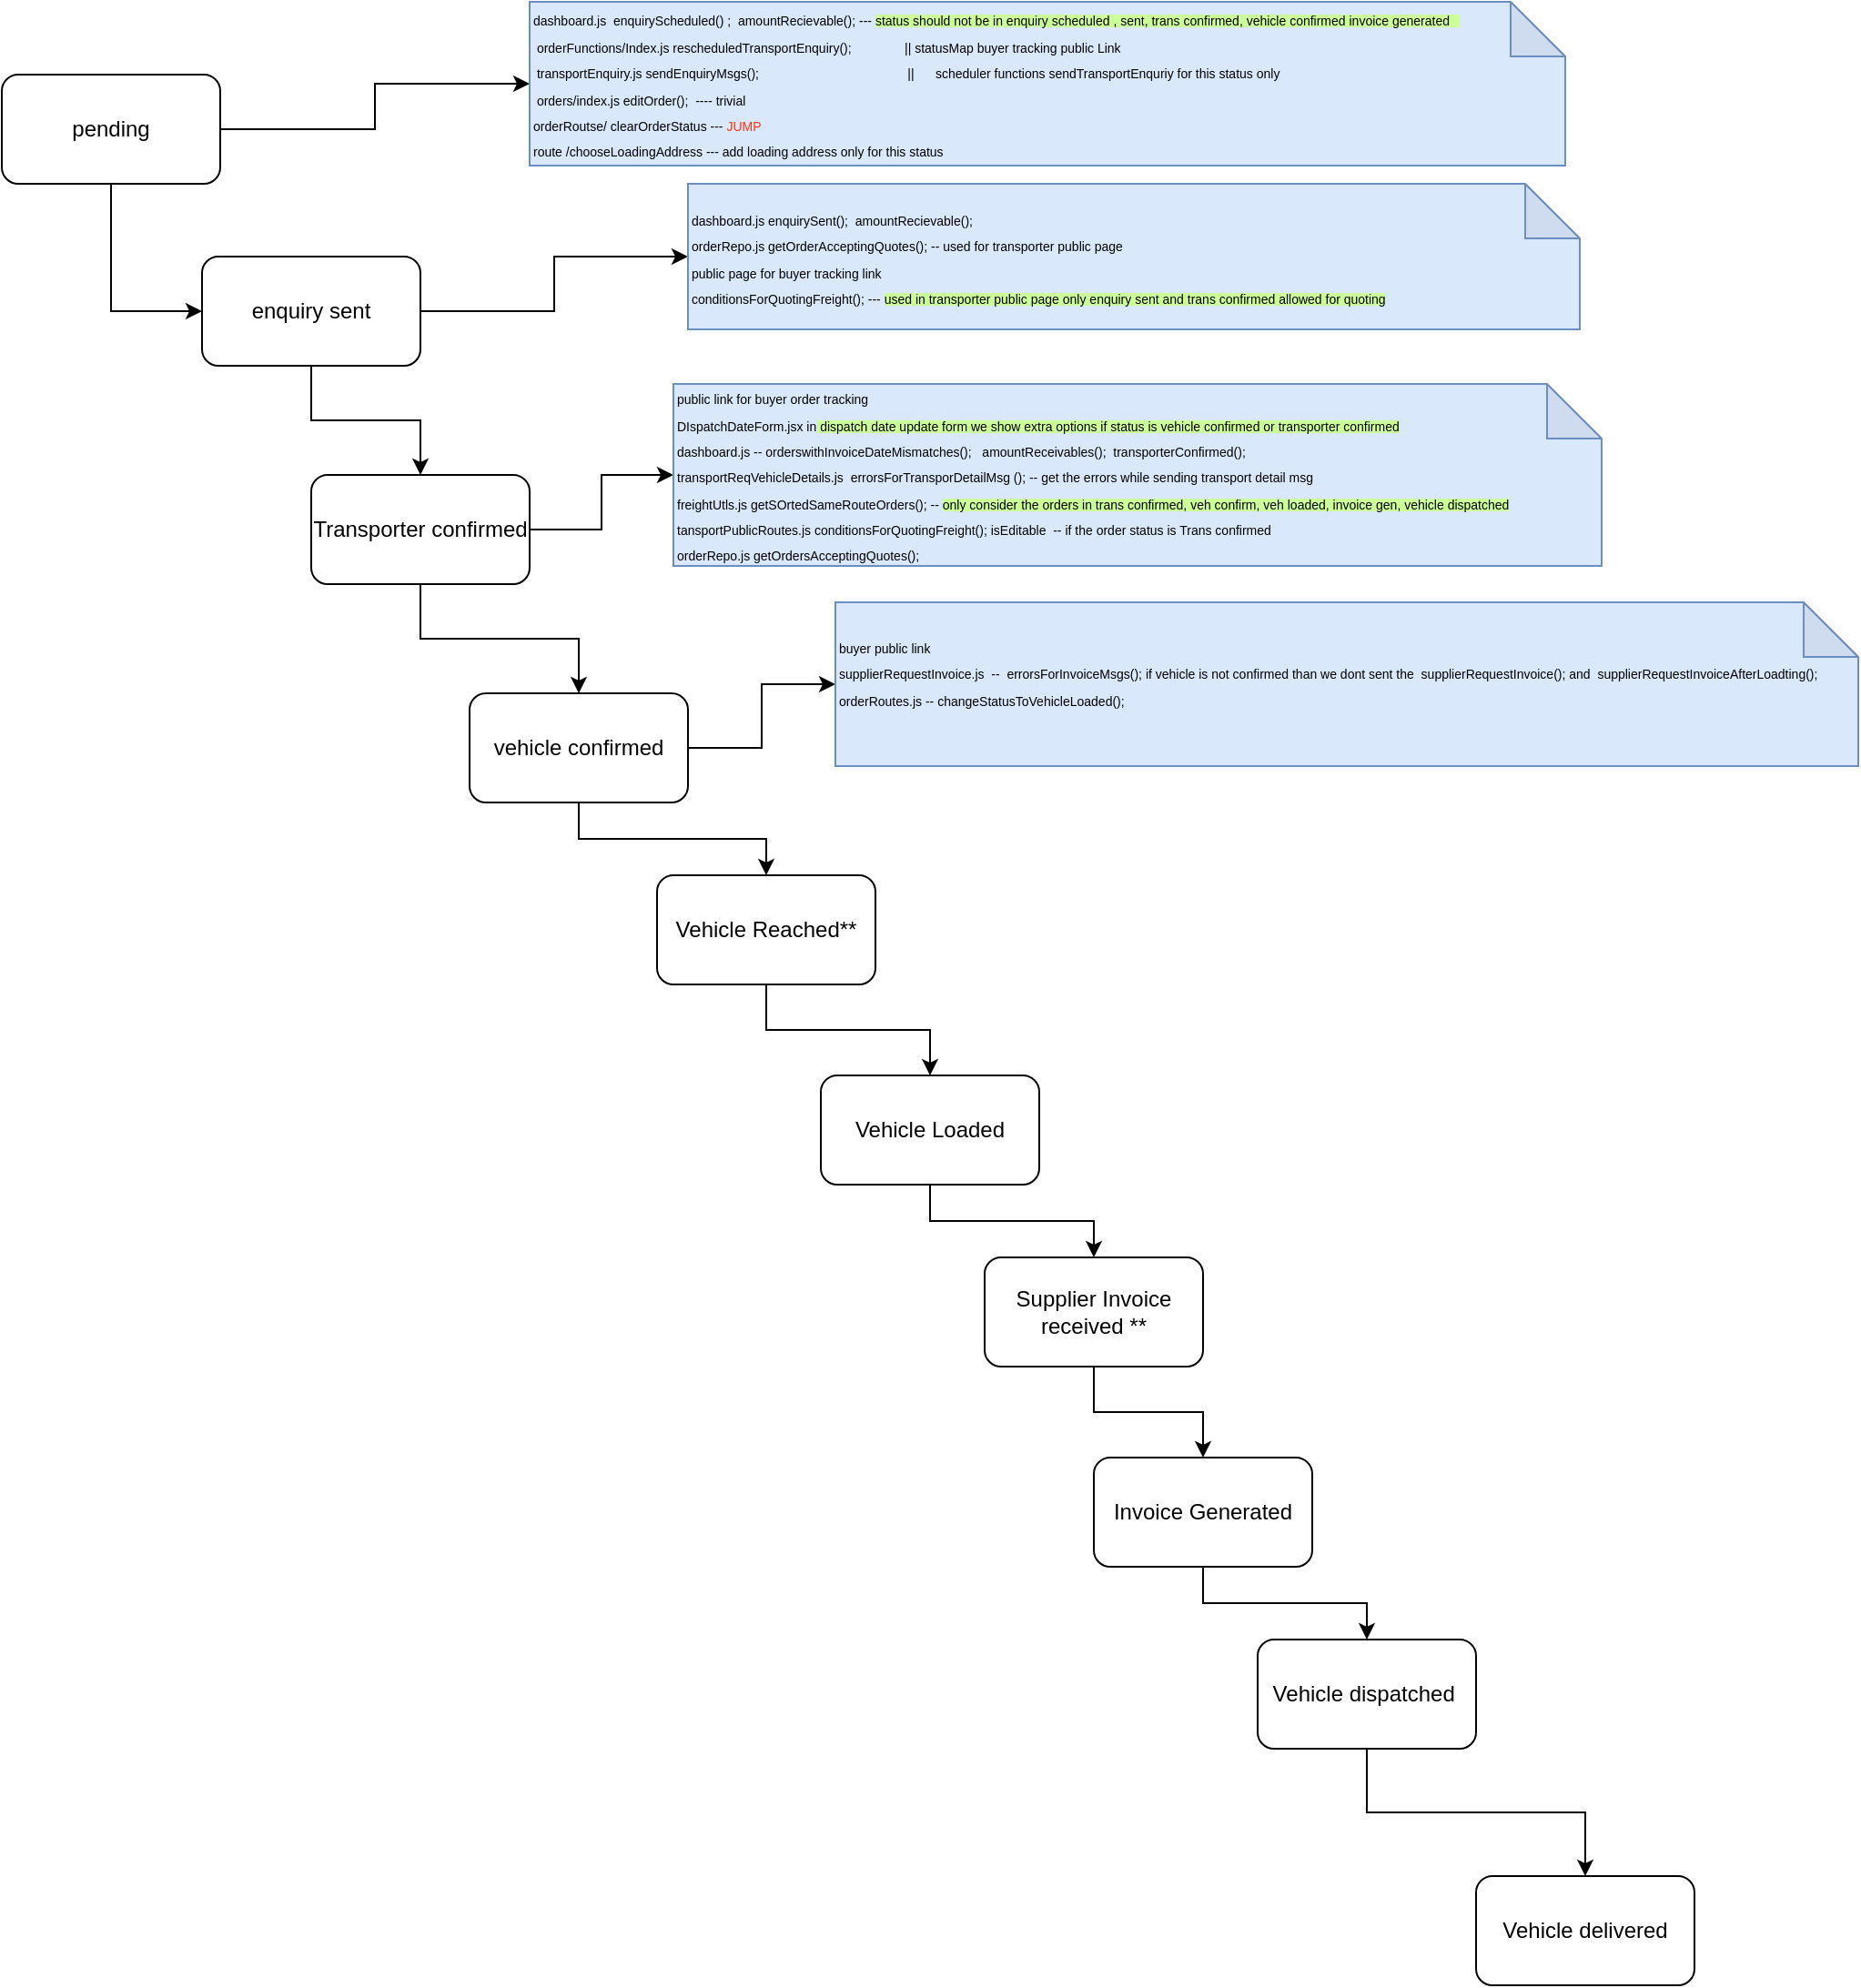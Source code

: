 <mxfile version="15.1.2" type="github">
  <diagram id="miqr3wvZaKL-1Nnjil0K" name="Page-1">
    <mxGraphModel dx="1640" dy="460" grid="1" gridSize="10" guides="1" tooltips="1" connect="1" arrows="1" fold="1" page="1" pageScale="1" pageWidth="827" pageHeight="1169" math="0" shadow="0">
      <root>
        <mxCell id="0" />
        <mxCell id="1" parent="0" />
        <mxCell id="ZOe4fyQN1uyo-pUs5hW7-24" style="edgeStyle=orthogonalEdgeStyle;rounded=0;orthogonalLoop=1;jettySize=auto;html=1;entryX=0;entryY=0.5;entryDx=0;entryDy=0;" parent="1" source="ZOe4fyQN1uyo-pUs5hW7-1" target="ZOe4fyQN1uyo-pUs5hW7-3" edge="1">
          <mxGeometry relative="1" as="geometry" />
        </mxCell>
        <mxCell id="KOZ5WFTXlTcH8YHfMdsP-2" style="edgeStyle=orthogonalEdgeStyle;rounded=0;orthogonalLoop=1;jettySize=auto;html=1;" edge="1" parent="1" source="ZOe4fyQN1uyo-pUs5hW7-1" target="KOZ5WFTXlTcH8YHfMdsP-1">
          <mxGeometry relative="1" as="geometry" />
        </mxCell>
        <mxCell id="ZOe4fyQN1uyo-pUs5hW7-1" value="pending" style="rounded=1;whiteSpace=wrap;html=1;" parent="1" vertex="1">
          <mxGeometry x="-790" y="50" width="120" height="60" as="geometry" />
        </mxCell>
        <mxCell id="ZOe4fyQN1uyo-pUs5hW7-6" style="edgeStyle=orthogonalEdgeStyle;rounded=0;orthogonalLoop=1;jettySize=auto;html=1;" parent="1" source="ZOe4fyQN1uyo-pUs5hW7-3" target="ZOe4fyQN1uyo-pUs5hW7-4" edge="1">
          <mxGeometry relative="1" as="geometry" />
        </mxCell>
        <mxCell id="KOZ5WFTXlTcH8YHfMdsP-6" style="edgeStyle=orthogonalEdgeStyle;rounded=0;orthogonalLoop=1;jettySize=auto;html=1;" edge="1" parent="1" source="ZOe4fyQN1uyo-pUs5hW7-3" target="KOZ5WFTXlTcH8YHfMdsP-4">
          <mxGeometry relative="1" as="geometry" />
        </mxCell>
        <mxCell id="ZOe4fyQN1uyo-pUs5hW7-3" value="enquiry sent" style="rounded=1;whiteSpace=wrap;html=1;" parent="1" vertex="1">
          <mxGeometry x="-680" y="150" width="120" height="60" as="geometry" />
        </mxCell>
        <mxCell id="ZOe4fyQN1uyo-pUs5hW7-8" style="edgeStyle=orthogonalEdgeStyle;rounded=0;orthogonalLoop=1;jettySize=auto;html=1;entryX=0.5;entryY=0;entryDx=0;entryDy=0;" parent="1" source="ZOe4fyQN1uyo-pUs5hW7-4" target="ZOe4fyQN1uyo-pUs5hW7-7" edge="1">
          <mxGeometry relative="1" as="geometry" />
        </mxCell>
        <mxCell id="KOZ5WFTXlTcH8YHfMdsP-8" style="edgeStyle=orthogonalEdgeStyle;rounded=0;orthogonalLoop=1;jettySize=auto;html=1;" edge="1" parent="1" source="ZOe4fyQN1uyo-pUs5hW7-4" target="KOZ5WFTXlTcH8YHfMdsP-7">
          <mxGeometry relative="1" as="geometry" />
        </mxCell>
        <mxCell id="ZOe4fyQN1uyo-pUs5hW7-4" value="Transporter confirmed" style="rounded=1;whiteSpace=wrap;html=1;" parent="1" vertex="1">
          <mxGeometry x="-620" y="270" width="120" height="60" as="geometry" />
        </mxCell>
        <mxCell id="ZOe4fyQN1uyo-pUs5hW7-10" style="edgeStyle=orthogonalEdgeStyle;rounded=0;orthogonalLoop=1;jettySize=auto;html=1;" parent="1" source="ZOe4fyQN1uyo-pUs5hW7-7" target="ZOe4fyQN1uyo-pUs5hW7-9" edge="1">
          <mxGeometry relative="1" as="geometry" />
        </mxCell>
        <mxCell id="KOZ5WFTXlTcH8YHfMdsP-10" style="edgeStyle=orthogonalEdgeStyle;rounded=0;orthogonalLoop=1;jettySize=auto;html=1;entryX=0;entryY=0.5;entryDx=0;entryDy=0;entryPerimeter=0;" edge="1" parent="1" source="ZOe4fyQN1uyo-pUs5hW7-7" target="KOZ5WFTXlTcH8YHfMdsP-9">
          <mxGeometry relative="1" as="geometry" />
        </mxCell>
        <mxCell id="ZOe4fyQN1uyo-pUs5hW7-7" value="vehicle confirmed" style="rounded=1;whiteSpace=wrap;html=1;" parent="1" vertex="1">
          <mxGeometry x="-533" y="390" width="120" height="60" as="geometry" />
        </mxCell>
        <mxCell id="ZOe4fyQN1uyo-pUs5hW7-12" style="edgeStyle=orthogonalEdgeStyle;rounded=0;orthogonalLoop=1;jettySize=auto;html=1;" parent="1" source="ZOe4fyQN1uyo-pUs5hW7-9" target="ZOe4fyQN1uyo-pUs5hW7-11" edge="1">
          <mxGeometry relative="1" as="geometry" />
        </mxCell>
        <mxCell id="ZOe4fyQN1uyo-pUs5hW7-9" value="Vehicle Reached**" style="rounded=1;whiteSpace=wrap;html=1;" parent="1" vertex="1">
          <mxGeometry x="-430" y="490" width="120" height="60" as="geometry" />
        </mxCell>
        <mxCell id="ZOe4fyQN1uyo-pUs5hW7-14" value="" style="edgeStyle=orthogonalEdgeStyle;rounded=0;orthogonalLoop=1;jettySize=auto;html=1;" parent="1" source="ZOe4fyQN1uyo-pUs5hW7-11" target="ZOe4fyQN1uyo-pUs5hW7-13" edge="1">
          <mxGeometry relative="1" as="geometry" />
        </mxCell>
        <mxCell id="ZOe4fyQN1uyo-pUs5hW7-11" value="Vehicle Loaded" style="rounded=1;whiteSpace=wrap;html=1;" parent="1" vertex="1">
          <mxGeometry x="-340" y="600" width="120" height="60" as="geometry" />
        </mxCell>
        <mxCell id="ZOe4fyQN1uyo-pUs5hW7-18" style="edgeStyle=orthogonalEdgeStyle;rounded=0;orthogonalLoop=1;jettySize=auto;html=1;entryX=0.5;entryY=0;entryDx=0;entryDy=0;" parent="1" source="ZOe4fyQN1uyo-pUs5hW7-13" target="ZOe4fyQN1uyo-pUs5hW7-15" edge="1">
          <mxGeometry relative="1" as="geometry" />
        </mxCell>
        <mxCell id="ZOe4fyQN1uyo-pUs5hW7-13" value="Supplier Invoice received **" style="rounded=1;whiteSpace=wrap;html=1;" parent="1" vertex="1">
          <mxGeometry x="-250" y="700" width="120" height="60" as="geometry" />
        </mxCell>
        <mxCell id="ZOe4fyQN1uyo-pUs5hW7-22" style="edgeStyle=orthogonalEdgeStyle;rounded=0;orthogonalLoop=1;jettySize=auto;html=1;" parent="1" source="ZOe4fyQN1uyo-pUs5hW7-15" target="ZOe4fyQN1uyo-pUs5hW7-19" edge="1">
          <mxGeometry relative="1" as="geometry" />
        </mxCell>
        <mxCell id="ZOe4fyQN1uyo-pUs5hW7-15" value="Invoice Generated" style="rounded=1;whiteSpace=wrap;html=1;" parent="1" vertex="1">
          <mxGeometry x="-190" y="810" width="120" height="60" as="geometry" />
        </mxCell>
        <mxCell id="ZOe4fyQN1uyo-pUs5hW7-23" style="edgeStyle=orthogonalEdgeStyle;rounded=0;orthogonalLoop=1;jettySize=auto;html=1;" parent="1" source="ZOe4fyQN1uyo-pUs5hW7-19" target="ZOe4fyQN1uyo-pUs5hW7-20" edge="1">
          <mxGeometry relative="1" as="geometry" />
        </mxCell>
        <mxCell id="ZOe4fyQN1uyo-pUs5hW7-19" value="Vehicle dispatched&amp;nbsp;" style="rounded=1;whiteSpace=wrap;html=1;" parent="1" vertex="1">
          <mxGeometry x="-100" y="910" width="120" height="60" as="geometry" />
        </mxCell>
        <mxCell id="ZOe4fyQN1uyo-pUs5hW7-20" value="Vehicle delivered" style="rounded=1;whiteSpace=wrap;html=1;" parent="1" vertex="1">
          <mxGeometry x="20" y="1040" width="120" height="60" as="geometry" />
        </mxCell>
        <mxCell id="KOZ5WFTXlTcH8YHfMdsP-1" value="&lt;span style=&quot;font-size: 7px&quot;&gt;dashboard.js&amp;nbsp; enquiryScheduled() ;&amp;nbsp; amountRecievable(); --- &lt;span style=&quot;background-color: rgb(204 , 255 , 153)&quot;&gt;status should not be in enquiry scheduled , sent, trans confirmed, vehicle confirmed invoice generated&amp;nbsp; &amp;nbsp;&lt;/span&gt; &amp;nbsp; &amp;nbsp; &amp;nbsp; &amp;nbsp; &amp;nbsp;&amp;nbsp;&lt;/span&gt;&lt;br&gt;&lt;span style=&quot;font-size: 7px&quot;&gt;&amp;nbsp;orderFunctions/Index.js rescheduledTransportEnquiry();&amp;nbsp; &amp;nbsp; &amp;nbsp; &amp;nbsp; &amp;nbsp; &amp;nbsp; &amp;nbsp; &amp;nbsp;|| statusMap buyer&amp;nbsp;tracking public&amp;nbsp;Link&amp;nbsp;&lt;/span&gt;&lt;br&gt;&lt;span style=&quot;font-size: 7px&quot;&gt;&amp;nbsp;transportEnquiry.js sendEnquiryMsgs();&amp;nbsp; &amp;nbsp; &amp;nbsp; &amp;nbsp; &amp;nbsp; &amp;nbsp; &amp;nbsp; &amp;nbsp; &amp;nbsp; &amp;nbsp; &amp;nbsp; &amp;nbsp; &amp;nbsp; &amp;nbsp; &amp;nbsp; &amp;nbsp; &amp;nbsp; &amp;nbsp; &amp;nbsp; &amp;nbsp; &amp;nbsp;&amp;nbsp;&lt;/span&gt;&lt;span style=&quot;font-size: 7px&quot;&gt;||&amp;nbsp; &amp;nbsp; &amp;nbsp; scheduler functions sendTransportEnquriy for this status only&lt;/span&gt;&lt;br&gt;&lt;span style=&quot;font-size: 7px&quot;&gt;&amp;nbsp;orders/index.js editOrder();&amp;nbsp; ---- trivial&lt;/span&gt;&lt;br&gt;&lt;span style=&quot;font-size: 7px&quot;&gt;orderRoutse/ clearOrderStatus --- &lt;/span&gt;&lt;font color=&quot;#ff330a&quot; style=&quot;font-size: 7px&quot;&gt;JUMP&lt;br&gt;&lt;/font&gt;&lt;span style=&quot;font-size: 7px&quot;&gt;route /chooseLoadingAddress --- add loading address only for this status&lt;/span&gt;" style="shape=note;whiteSpace=wrap;html=1;backgroundOutline=1;darkOpacity=0.05;align=left;fillColor=#dae8fc;strokeColor=#6c8ebf;" vertex="1" parent="1">
          <mxGeometry x="-500" y="10" width="569" height="90" as="geometry" />
        </mxCell>
        <mxCell id="KOZ5WFTXlTcH8YHfMdsP-4" value="&lt;font style=&quot;font-size: 7px&quot;&gt;dashboard.js enquirySent();&amp;nbsp; amountRecievable();&amp;nbsp;&amp;nbsp;&lt;br&gt;orderRepo.js getOrderAcceptingQuotes(); -- used for transporter public page&lt;br&gt;public page for buyer tracking link&lt;br&gt;conditionsForQuotingFreight(); --- &lt;span style=&quot;background-color: rgb(204 , 255 , 153)&quot;&gt;used in transporter public page only enquiry sent and trans confirmed allowed for quoting&lt;/span&gt;&lt;br&gt;&lt;/font&gt;" style="shape=note;whiteSpace=wrap;html=1;backgroundOutline=1;darkOpacity=0.05;align=left;fillColor=#dae8fc;strokeColor=#6c8ebf;" vertex="1" parent="1">
          <mxGeometry x="-413" y="110" width="490" height="80" as="geometry" />
        </mxCell>
        <mxCell id="KOZ5WFTXlTcH8YHfMdsP-7" value="&lt;font style=&quot;font-size: 7px&quot;&gt;public link for buyer order tracking&amp;nbsp;&amp;nbsp;&lt;br&gt;DIspatchDateForm.jsx in&lt;span style=&quot;background-color: rgb(204 , 255 , 153)&quot;&gt; dispatch date update form we show extra options if status is vehicle confirmed or transporter confirmed&lt;br&gt;&lt;/span&gt;dashboard.js -- orderswithInvoiceDateMismatches();&amp;nbsp; &amp;nbsp;amountReceivables();&amp;nbsp; transporterConfirmed();&lt;br&gt;transportReqVehicleDetails.js&amp;nbsp; errorsForTransporDetailMsg (); -- get the errors while sending transport detail msg&lt;br&gt;freightUtls.js getSOrtedSameRouteOrders(); -- &lt;span style=&quot;background-color: rgb(204 , 255 , 153)&quot;&gt;only consider the orders in trans confirmed, veh confirm, veh loaded, invoice gen, vehicle dispatched&lt;br&gt;&lt;/span&gt;tansportPublicRoutes.js conditionsForQuotingFreight(); isEditable&amp;nbsp; -- if the order status is Trans confirmed&lt;br&gt;orderRepo.js getOrdersAcceptingQuotes();&lt;br&gt;&lt;/font&gt;" style="shape=note;whiteSpace=wrap;html=1;backgroundOutline=1;darkOpacity=0.05;align=left;fillColor=#dae8fc;strokeColor=#6c8ebf;" vertex="1" parent="1">
          <mxGeometry x="-421" y="220" width="510" height="100" as="geometry" />
        </mxCell>
        <mxCell id="KOZ5WFTXlTcH8YHfMdsP-9" value="&lt;font style=&quot;font-size: 7px&quot;&gt;buyer public link&amp;nbsp;&amp;nbsp;&lt;br&gt;supplierRequestInvoice.js&amp;nbsp; --&amp;nbsp; errorsForInvoiceMsgs(); if vehicle is not confirmed than we dont sent the&amp;nbsp; supplierRequestInvoice(); and&amp;nbsp; supplierRequestInvoiceAfterLoadting();&lt;br&gt;orderRoutes.js -- changeStatusToVehicleLoaded();&lt;br&gt;&lt;br&gt;&lt;/font&gt;" style="shape=note;whiteSpace=wrap;html=1;backgroundOutline=1;darkOpacity=0.05;fillColor=#dae8fc;strokeColor=#6c8ebf;align=left;" vertex="1" parent="1">
          <mxGeometry x="-332" y="340" width="562" height="90" as="geometry" />
        </mxCell>
      </root>
    </mxGraphModel>
  </diagram>
</mxfile>
